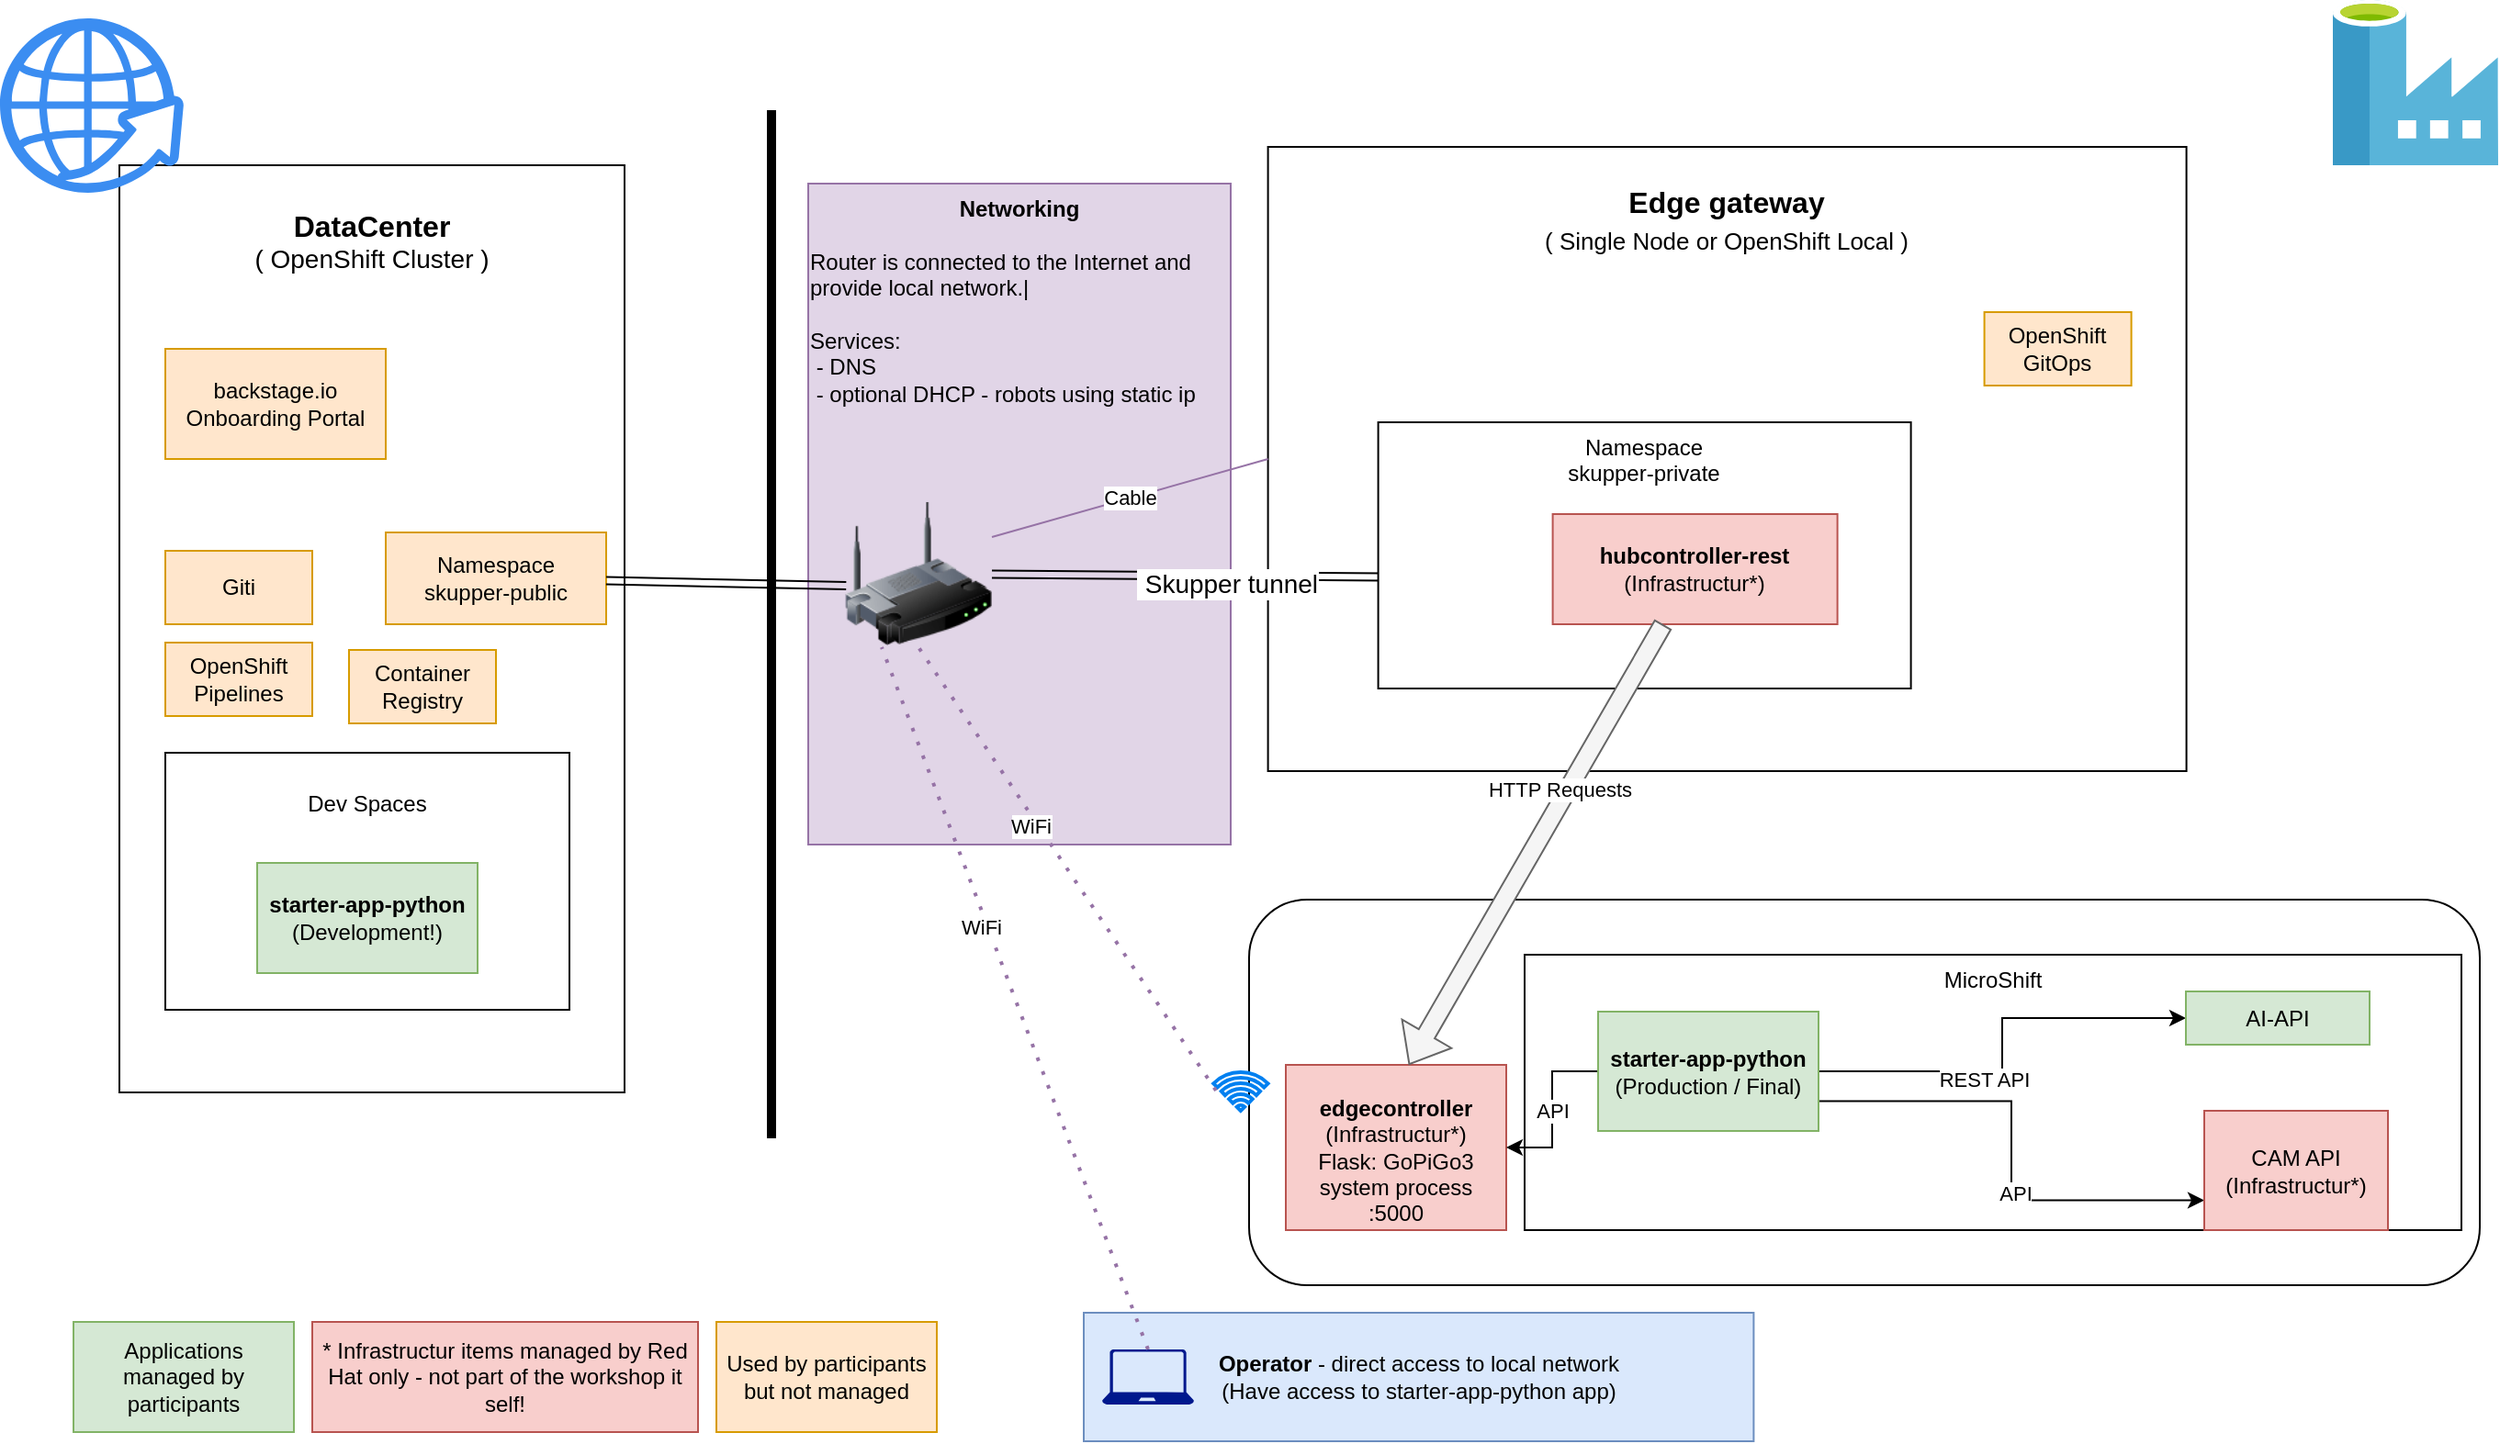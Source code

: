 <mxfile version="21.6.8" type="github">
  <diagram name="Page-1" id="Q07v23xAye6RxvADJUx6">
    <mxGraphModel dx="1627" dy="898" grid="1" gridSize="10" guides="1" tooltips="1" connect="1" arrows="1" fold="1" page="1" pageScale="1" pageWidth="1169" pageHeight="827" math="0" shadow="0">
      <root>
        <mxCell id="0" />
        <mxCell id="1" parent="0" />
        <mxCell id="3bambesY4lkLLAI-RDyX-18" value="&lt;b&gt;Operator&lt;/b&gt; - direct access to local network&lt;br&gt;(Have access to starter-app-python app)" style="text;html=1;strokeColor=#6c8ebf;fillColor=#dae8fc;align=center;verticalAlign=middle;whiteSpace=wrap;rounded=0;" vertex="1" parent="1">
          <mxGeometry x="610" y="735" width="364.7" height="70" as="geometry" />
        </mxCell>
        <mxCell id="3bambesY4lkLLAI-RDyX-14" value="&lt;div&gt;&lt;div align=&quot;center&quot;&gt;&lt;b&gt;Networking&lt;/b&gt;&lt;br&gt;&lt;/div&gt;&lt;br&gt;&lt;div align=&quot;left&quot;&gt;Router is connected to the Internet and provide local network.|&lt;br&gt;&lt;br&gt;Services:&lt;/div&gt;&lt;div align=&quot;left&quot;&gt;&amp;nbsp;- DNS&lt;/div&gt;&lt;div align=&quot;left&quot;&gt;&amp;nbsp;- optional DHCP - robots using static ip&lt;br&gt;&lt;/div&gt;&lt;/div&gt;" style="text;html=1;strokeColor=#9673a6;fillColor=#e1d5e7;align=center;verticalAlign=top;whiteSpace=wrap;rounded=0;horizontal=1;" vertex="1" parent="1">
          <mxGeometry x="460" y="120" width="230" height="360" as="geometry" />
        </mxCell>
        <mxCell id="Y7x5n66CxU2vdpoZQT9u-1" value="&lt;div align=&quot;center&quot;&gt;&lt;font style=&quot;font-size: 14px;&quot;&gt;&lt;b&gt;&lt;br&gt;&lt;/b&gt;&lt;/font&gt;&lt;/div&gt;&lt;div style=&quot;font-size: 16px;&quot; align=&quot;center&quot;&gt;&lt;font style=&quot;font-size: 16px;&quot;&gt;&lt;b&gt;DataCenter&lt;/b&gt;&lt;/font&gt;&lt;/div&gt;&lt;div style=&quot;font-size: 14px;&quot; align=&quot;center&quot;&gt;&lt;font style=&quot;font-size: 14px;&quot;&gt;&lt;span style=&quot;&quot;&gt;( OpenShift Cluster )&lt;/span&gt;&lt;font style=&quot;font-size: 14px;&quot;&gt;&lt;br&gt;&lt;/font&gt;&lt;/font&gt;&lt;/div&gt;" style="rounded=0;whiteSpace=wrap;html=1;align=center;verticalAlign=top;" parent="1" vertex="1">
          <mxGeometry x="85" y="110" width="275" height="505" as="geometry" />
        </mxCell>
        <mxCell id="Y7x5n66CxU2vdpoZQT9u-2" value="" style="sketch=0;html=1;aspect=fixed;strokeColor=none;shadow=0;fillColor=#3B8DF1;verticalAlign=top;labelPosition=center;verticalLabelPosition=bottom;shape=mxgraph.gcp2.globe_world" parent="1" vertex="1">
          <mxGeometry x="20" y="30" width="100" height="95" as="geometry" />
        </mxCell>
        <mxCell id="Y7x5n66CxU2vdpoZQT9u-3" value="" style="endArrow=none;html=1;rounded=0;strokeWidth=5;" parent="1" edge="1">
          <mxGeometry width="50" height="50" relative="1" as="geometry">
            <mxPoint x="440" y="640" as="sourcePoint" />
            <mxPoint x="440" y="80" as="targetPoint" />
          </mxGeometry>
        </mxCell>
        <mxCell id="Y7x5n66CxU2vdpoZQT9u-6" value="&lt;div align=&quot;center&quot;&gt;&lt;b&gt;&lt;br&gt;&lt;/b&gt;&lt;/div&gt;&lt;div style=&quot;font-size: 16px;&quot; align=&quot;center&quot;&gt;&lt;b&gt;Edge gateway&lt;/b&gt;&lt;br&gt;&lt;font style=&quot;font-size: 13px;&quot;&gt;( Single Node or OpenShift Local )&lt;/font&gt;&lt;br&gt;&lt;/div&gt;" style="rounded=0;whiteSpace=wrap;html=1;verticalAlign=top;align=center;" parent="1" vertex="1">
          <mxGeometry x="710.3" y="100" width="500" height="340" as="geometry" />
        </mxCell>
        <mxCell id="Y7x5n66CxU2vdpoZQT9u-5" value="" style="shape=link;html=1;rounded=0;entryX=0.008;entryY=0.581;entryDx=0;entryDy=0;entryPerimeter=0;" parent="1" source="3bambesY4lkLLAI-RDyX-1" target="Y7x5n66CxU2vdpoZQT9u-8" edge="1">
          <mxGeometry width="100" relative="1" as="geometry">
            <mxPoint x="510" y="400" as="sourcePoint" />
            <mxPoint x="610" y="400" as="targetPoint" />
          </mxGeometry>
        </mxCell>
        <mxCell id="4Dibi0irPK0UU5uyRhIs-1" value="&amp;nbsp;Skupper tunnel " style="edgeLabel;html=1;align=center;verticalAlign=middle;resizable=0;points=[];fontSize=14;" parent="Y7x5n66CxU2vdpoZQT9u-5" vertex="1" connectable="0">
          <mxGeometry x="0.202" y="-4" relative="1" as="geometry">
            <mxPoint as="offset" />
          </mxGeometry>
        </mxCell>
        <mxCell id="Y7x5n66CxU2vdpoZQT9u-7" value="Namespace&lt;br&gt;skupper-public" style="rounded=0;whiteSpace=wrap;html=1;fillColor=#ffe6cc;strokeColor=#d79b00;" parent="1" vertex="1">
          <mxGeometry x="230" y="310" width="120" height="50" as="geometry" />
        </mxCell>
        <mxCell id="Y7x5n66CxU2vdpoZQT9u-8" value="Namespace&lt;br&gt;skupper-private" style="rounded=0;whiteSpace=wrap;html=1;align=center;verticalAlign=top;" parent="1" vertex="1">
          <mxGeometry x="770.3" y="250" width="290" height="145" as="geometry" />
        </mxCell>
        <mxCell id="Y7x5n66CxU2vdpoZQT9u-10" value="" style="rounded=1;whiteSpace=wrap;html=1;" parent="1" vertex="1">
          <mxGeometry x="700" y="510" width="670" height="210" as="geometry" />
        </mxCell>
        <mxCell id="Y7x5n66CxU2vdpoZQT9u-9" value="" style="shape=image;html=1;verticalAlign=top;verticalLabelPosition=bottom;labelBackgroundColor=#ffffff;imageAspect=0;aspect=fixed;image=https://cdn1.iconfinder.com/data/icons/unicons-line-vol-5/24/robot-128.png" parent="1" vertex="1">
          <mxGeometry x="710" y="520" width="69" height="69" as="geometry" />
        </mxCell>
        <mxCell id="Y7x5n66CxU2vdpoZQT9u-12" value="&lt;b&gt;hubcontroller-rest&lt;/b&gt;&lt;br&gt;(Infrastructur*)" style="rounded=0;whiteSpace=wrap;html=1;fillColor=#f8cecc;strokeColor=#b85450;" parent="1" vertex="1">
          <mxGeometry x="865.3" y="300" width="155" height="60" as="geometry" />
        </mxCell>
        <mxCell id="Y7x5n66CxU2vdpoZQT9u-14" value="&lt;div&gt;&lt;br&gt;&lt;/div&gt;&lt;div&gt;&lt;b&gt;edgecontroller&lt;/b&gt;&lt;br&gt;&lt;/div&gt;(Infrastructur*)&lt;div&gt;Flask: GoPiGo3 &lt;br&gt;&lt;/div&gt;&lt;div&gt;system process&lt;/div&gt;&lt;div&gt;:5000&lt;br&gt;&lt;/div&gt;" style="rounded=0;whiteSpace=wrap;html=1;fillColor=#f8cecc;strokeColor=#b85450;" parent="1" vertex="1">
          <mxGeometry x="720" y="600" width="120" height="90" as="geometry" />
        </mxCell>
        <mxCell id="Y7x5n66CxU2vdpoZQT9u-18" value="" style="shape=flexArrow;endArrow=classic;html=1;rounded=0;entryX=0.558;entryY=0;entryDx=0;entryDy=0;fillColor=#f5f5f5;strokeColor=#666666;entryPerimeter=0;" parent="1" source="Y7x5n66CxU2vdpoZQT9u-12" target="Y7x5n66CxU2vdpoZQT9u-14" edge="1">
          <mxGeometry width="50" height="50" relative="1" as="geometry">
            <mxPoint x="790" y="600" as="sourcePoint" />
            <mxPoint x="840" y="550" as="targetPoint" />
          </mxGeometry>
        </mxCell>
        <mxCell id="4Dibi0irPK0UU5uyRhIs-32" value="HTTP Requests" style="edgeLabel;html=1;align=center;verticalAlign=middle;resizable=0;points=[];" parent="Y7x5n66CxU2vdpoZQT9u-18" vertex="1" connectable="0">
          <mxGeometry x="-0.234" y="-4" relative="1" as="geometry">
            <mxPoint as="offset" />
          </mxGeometry>
        </mxCell>
        <mxCell id="4Dibi0irPK0UU5uyRhIs-9" value="MicroShift" style="rounded=0;whiteSpace=wrap;html=1;verticalAlign=top;" parent="1" vertex="1">
          <mxGeometry x="850" y="540" width="510" height="150" as="geometry" />
        </mxCell>
        <mxCell id="4Dibi0irPK0UU5uyRhIs-18" style="edgeStyle=orthogonalEdgeStyle;rounded=0;orthogonalLoop=1;jettySize=auto;html=1;exitX=1;exitY=0.5;exitDx=0;exitDy=0;" parent="1" source="Y7x5n66CxU2vdpoZQT9u-15" target="4Dibi0irPK0UU5uyRhIs-16" edge="1">
          <mxGeometry relative="1" as="geometry" />
        </mxCell>
        <mxCell id="4Dibi0irPK0UU5uyRhIs-19" value="REST API" style="edgeLabel;html=1;align=center;verticalAlign=middle;resizable=0;points=[];" parent="4Dibi0irPK0UU5uyRhIs-18" vertex="1" connectable="0">
          <mxGeometry x="-0.217" y="-3" relative="1" as="geometry">
            <mxPoint y="1" as="offset" />
          </mxGeometry>
        </mxCell>
        <mxCell id="4Dibi0irPK0UU5uyRhIs-21" value="API" style="edgeStyle=orthogonalEdgeStyle;rounded=0;orthogonalLoop=1;jettySize=auto;html=1;exitX=0;exitY=0.5;exitDx=0;exitDy=0;entryX=1;entryY=0.5;entryDx=0;entryDy=0;" parent="1" source="Y7x5n66CxU2vdpoZQT9u-15" target="Y7x5n66CxU2vdpoZQT9u-14" edge="1">
          <mxGeometry relative="1" as="geometry" />
        </mxCell>
        <mxCell id="4Dibi0irPK0UU5uyRhIs-23" style="edgeStyle=orthogonalEdgeStyle;rounded=0;orthogonalLoop=1;jettySize=auto;html=1;exitX=1;exitY=0.75;exitDx=0;exitDy=0;entryX=0;entryY=0.75;entryDx=0;entryDy=0;" parent="1" source="Y7x5n66CxU2vdpoZQT9u-15" target="4Dibi0irPK0UU5uyRhIs-22" edge="1">
          <mxGeometry relative="1" as="geometry" />
        </mxCell>
        <mxCell id="4Dibi0irPK0UU5uyRhIs-24" value="API" style="edgeLabel;html=1;align=center;verticalAlign=middle;resizable=0;points=[];" parent="4Dibi0irPK0UU5uyRhIs-23" vertex="1" connectable="0">
          <mxGeometry x="0.17" y="2" relative="1" as="geometry">
            <mxPoint as="offset" />
          </mxGeometry>
        </mxCell>
        <mxCell id="Y7x5n66CxU2vdpoZQT9u-15" value="&lt;div&gt;&lt;b&gt;starter-app-python&lt;/b&gt;&lt;/div&gt;&lt;div&gt;(Production / Final)&lt;br&gt;&lt;/div&gt;" style="rounded=0;whiteSpace=wrap;html=1;fillColor=#d5e8d4;strokeColor=#82b366;" parent="1" vertex="1">
          <mxGeometry x="890" y="571" width="120" height="65" as="geometry" />
        </mxCell>
        <mxCell id="4Dibi0irPK0UU5uyRhIs-7" value="&lt;br&gt;Dev Spaces" style="rounded=0;whiteSpace=wrap;html=1;verticalAlign=top;" parent="1" vertex="1">
          <mxGeometry x="110" y="430" width="220" height="140" as="geometry" />
        </mxCell>
        <mxCell id="4Dibi0irPK0UU5uyRhIs-2" value="&lt;div&gt;&lt;b&gt;starter-app-python&lt;/b&gt;&lt;/div&gt;(Development!)" style="rounded=0;whiteSpace=wrap;html=1;fillColor=#d5e8d4;strokeColor=#82b366;" parent="1" vertex="1">
          <mxGeometry x="160" y="490" width="120" height="60" as="geometry" />
        </mxCell>
        <mxCell id="4Dibi0irPK0UU5uyRhIs-11" value="Giti" style="rounded=0;whiteSpace=wrap;html=1;fillColor=#ffe6cc;strokeColor=#d79b00;" parent="1" vertex="1">
          <mxGeometry x="110" y="320" width="80" height="40" as="geometry" />
        </mxCell>
        <mxCell id="4Dibi0irPK0UU5uyRhIs-12" value="&lt;div&gt;OpenShift&lt;/div&gt;&lt;div&gt;Pipelines&lt;br&gt;&lt;/div&gt;" style="rounded=0;whiteSpace=wrap;html=1;fillColor=#ffe6cc;strokeColor=#d79b00;" parent="1" vertex="1">
          <mxGeometry x="110" y="370" width="80" height="40" as="geometry" />
        </mxCell>
        <mxCell id="4Dibi0irPK0UU5uyRhIs-13" value="&lt;div&gt;OpenShift&lt;/div&gt;&lt;div&gt;GitOps&lt;br&gt;&lt;/div&gt;" style="rounded=0;whiteSpace=wrap;html=1;fillColor=#ffe6cc;strokeColor=#d79b00;" parent="1" vertex="1">
          <mxGeometry x="1100.3" y="190" width="80" height="40" as="geometry" />
        </mxCell>
        <mxCell id="4Dibi0irPK0UU5uyRhIs-14" value="&lt;div&gt;Container&lt;/div&gt;&lt;div&gt;Registry&lt;br&gt;&lt;/div&gt;" style="rounded=0;whiteSpace=wrap;html=1;fillColor=#ffe6cc;strokeColor=#d79b00;" parent="1" vertex="1">
          <mxGeometry x="210" y="374" width="80" height="40" as="geometry" />
        </mxCell>
        <mxCell id="4Dibi0irPK0UU5uyRhIs-15" value="" style="image;sketch=0;aspect=fixed;html=1;points=[];align=center;fontSize=12;image=img/lib/mscae/Data_Factory.svg;" parent="1" vertex="1">
          <mxGeometry x="1290" y="20" width="90" height="90" as="geometry" />
        </mxCell>
        <mxCell id="4Dibi0irPK0UU5uyRhIs-16" value="AI-API" style="rounded=0;whiteSpace=wrap;html=1;fillColor=#d5e8d4;strokeColor=#82b366;" parent="1" vertex="1">
          <mxGeometry x="1210" y="560" width="100" height="29" as="geometry" />
        </mxCell>
        <mxCell id="4Dibi0irPK0UU5uyRhIs-22" value="&lt;div&gt;CAM API&lt;/div&gt;&lt;div&gt;(Infrastructur*)&lt;br&gt;&lt;/div&gt;" style="rounded=0;whiteSpace=wrap;html=1;fillColor=#f8cecc;strokeColor=#b85450;" parent="1" vertex="1">
          <mxGeometry x="1220" y="625" width="100" height="65" as="geometry" />
        </mxCell>
        <mxCell id="4Dibi0irPK0UU5uyRhIs-26" value="Applications managed by participants" style="rounded=0;whiteSpace=wrap;html=1;fillColor=#d5e8d4;strokeColor=#82b366;" parent="1" vertex="1">
          <mxGeometry x="60" y="740" width="120" height="60" as="geometry" />
        </mxCell>
        <mxCell id="4Dibi0irPK0UU5uyRhIs-28" value="* Infrastructur items managed by Red Hat only - not part of the workshop it self!" style="rounded=0;whiteSpace=wrap;html=1;fillColor=#f8cecc;strokeColor=#b85450;" parent="1" vertex="1">
          <mxGeometry x="190" y="740" width="210" height="60" as="geometry" />
        </mxCell>
        <mxCell id="4Dibi0irPK0UU5uyRhIs-29" value="Used by participants but not managed" style="rounded=0;whiteSpace=wrap;html=1;fillColor=#ffe6cc;strokeColor=#d79b00;" parent="1" vertex="1">
          <mxGeometry x="410" y="740" width="120" height="60" as="geometry" />
        </mxCell>
        <mxCell id="4Dibi0irPK0UU5uyRhIs-31" value="&lt;div&gt;backstage.io&lt;/div&gt;&lt;div&gt;Onboarding Portal&lt;br&gt;&lt;/div&gt;" style="rounded=0;whiteSpace=wrap;html=1;fillColor=#ffe6cc;strokeColor=#d79b00;" parent="1" vertex="1">
          <mxGeometry x="110" y="210" width="120" height="60" as="geometry" />
        </mxCell>
        <mxCell id="3bambesY4lkLLAI-RDyX-2" value="" style="html=1;verticalLabelPosition=bottom;align=center;labelBackgroundColor=#ffffff;verticalAlign=top;strokeWidth=2;strokeColor=#0080F0;shadow=0;dashed=0;shape=mxgraph.ios7.icons.wifi;pointerEvents=1" vertex="1" parent="1">
          <mxGeometry x="680.6" y="604" width="29.7" height="21" as="geometry" />
        </mxCell>
        <mxCell id="3bambesY4lkLLAI-RDyX-6" value="" style="shape=link;html=1;rounded=0;entryX=0.008;entryY=0.581;entryDx=0;entryDy=0;entryPerimeter=0;" edge="1" parent="1" source="Y7x5n66CxU2vdpoZQT9u-7" target="3bambesY4lkLLAI-RDyX-1">
          <mxGeometry width="100" relative="1" as="geometry">
            <mxPoint x="350" y="336" as="sourcePoint" />
            <mxPoint x="682" y="344" as="targetPoint" />
          </mxGeometry>
        </mxCell>
        <mxCell id="3bambesY4lkLLAI-RDyX-1" value="" style="image;html=1;image=img/lib/clip_art/networking/Wireless_Router_128x128.png" vertex="1" parent="1">
          <mxGeometry x="480" y="292.5" width="80" height="80" as="geometry" />
        </mxCell>
        <mxCell id="3bambesY4lkLLAI-RDyX-8" value="" style="endArrow=none;dashed=1;html=1;dashPattern=1 3;strokeWidth=2;rounded=0;exitX=0.047;exitY=0.476;exitDx=0;exitDy=0;exitPerimeter=0;entryX=0.5;entryY=1;entryDx=0;entryDy=0;fillColor=#e1d5e7;strokeColor=#9673a6;" edge="1" parent="1" source="3bambesY4lkLLAI-RDyX-2" target="3bambesY4lkLLAI-RDyX-1">
          <mxGeometry width="50" height="50" relative="1" as="geometry">
            <mxPoint x="560" y="490" as="sourcePoint" />
            <mxPoint x="610" y="440" as="targetPoint" />
          </mxGeometry>
        </mxCell>
        <mxCell id="3bambesY4lkLLAI-RDyX-9" value="WiFi" style="edgeLabel;html=1;align=center;verticalAlign=middle;resizable=0;points=[];" vertex="1" connectable="0" parent="3bambesY4lkLLAI-RDyX-8">
          <mxGeometry x="0.209" y="4" relative="1" as="geometry">
            <mxPoint as="offset" />
          </mxGeometry>
        </mxCell>
        <mxCell id="3bambesY4lkLLAI-RDyX-10" value="Cable" style="endArrow=none;html=1;rounded=0;entryX=0;entryY=0.5;entryDx=0;entryDy=0;exitX=1;exitY=0.25;exitDx=0;exitDy=0;fillColor=#e1d5e7;strokeColor=#9673a6;" edge="1" parent="1" source="3bambesY4lkLLAI-RDyX-1" target="Y7x5n66CxU2vdpoZQT9u-6">
          <mxGeometry width="50" height="50" relative="1" as="geometry">
            <mxPoint x="560" y="250" as="sourcePoint" />
            <mxPoint x="610" y="200" as="targetPoint" />
          </mxGeometry>
        </mxCell>
        <mxCell id="3bambesY4lkLLAI-RDyX-15" value="" style="sketch=0;aspect=fixed;pointerEvents=1;shadow=0;dashed=0;html=1;strokeColor=none;labelPosition=center;verticalLabelPosition=bottom;verticalAlign=top;align=center;fillColor=#00188D;shape=mxgraph.azure.laptop" vertex="1" parent="1">
          <mxGeometry x="620" y="755" width="50" height="30" as="geometry" />
        </mxCell>
        <mxCell id="3bambesY4lkLLAI-RDyX-16" value="" style="endArrow=none;dashed=1;html=1;dashPattern=1 3;strokeWidth=2;rounded=0;exitX=0.5;exitY=0;exitDx=0;exitDy=0;exitPerimeter=0;entryX=0.25;entryY=1;entryDx=0;entryDy=0;fillColor=#e1d5e7;strokeColor=#9673a6;" edge="1" parent="1" source="3bambesY4lkLLAI-RDyX-15" target="3bambesY4lkLLAI-RDyX-1">
          <mxGeometry width="50" height="50" relative="1" as="geometry">
            <mxPoint x="692" y="624" as="sourcePoint" />
            <mxPoint x="530" y="383" as="targetPoint" />
          </mxGeometry>
        </mxCell>
        <mxCell id="3bambesY4lkLLAI-RDyX-17" value="WiFi" style="edgeLabel;html=1;align=center;verticalAlign=middle;resizable=0;points=[];" vertex="1" connectable="0" parent="3bambesY4lkLLAI-RDyX-16">
          <mxGeometry x="0.209" y="4" relative="1" as="geometry">
            <mxPoint as="offset" />
          </mxGeometry>
        </mxCell>
      </root>
    </mxGraphModel>
  </diagram>
</mxfile>
